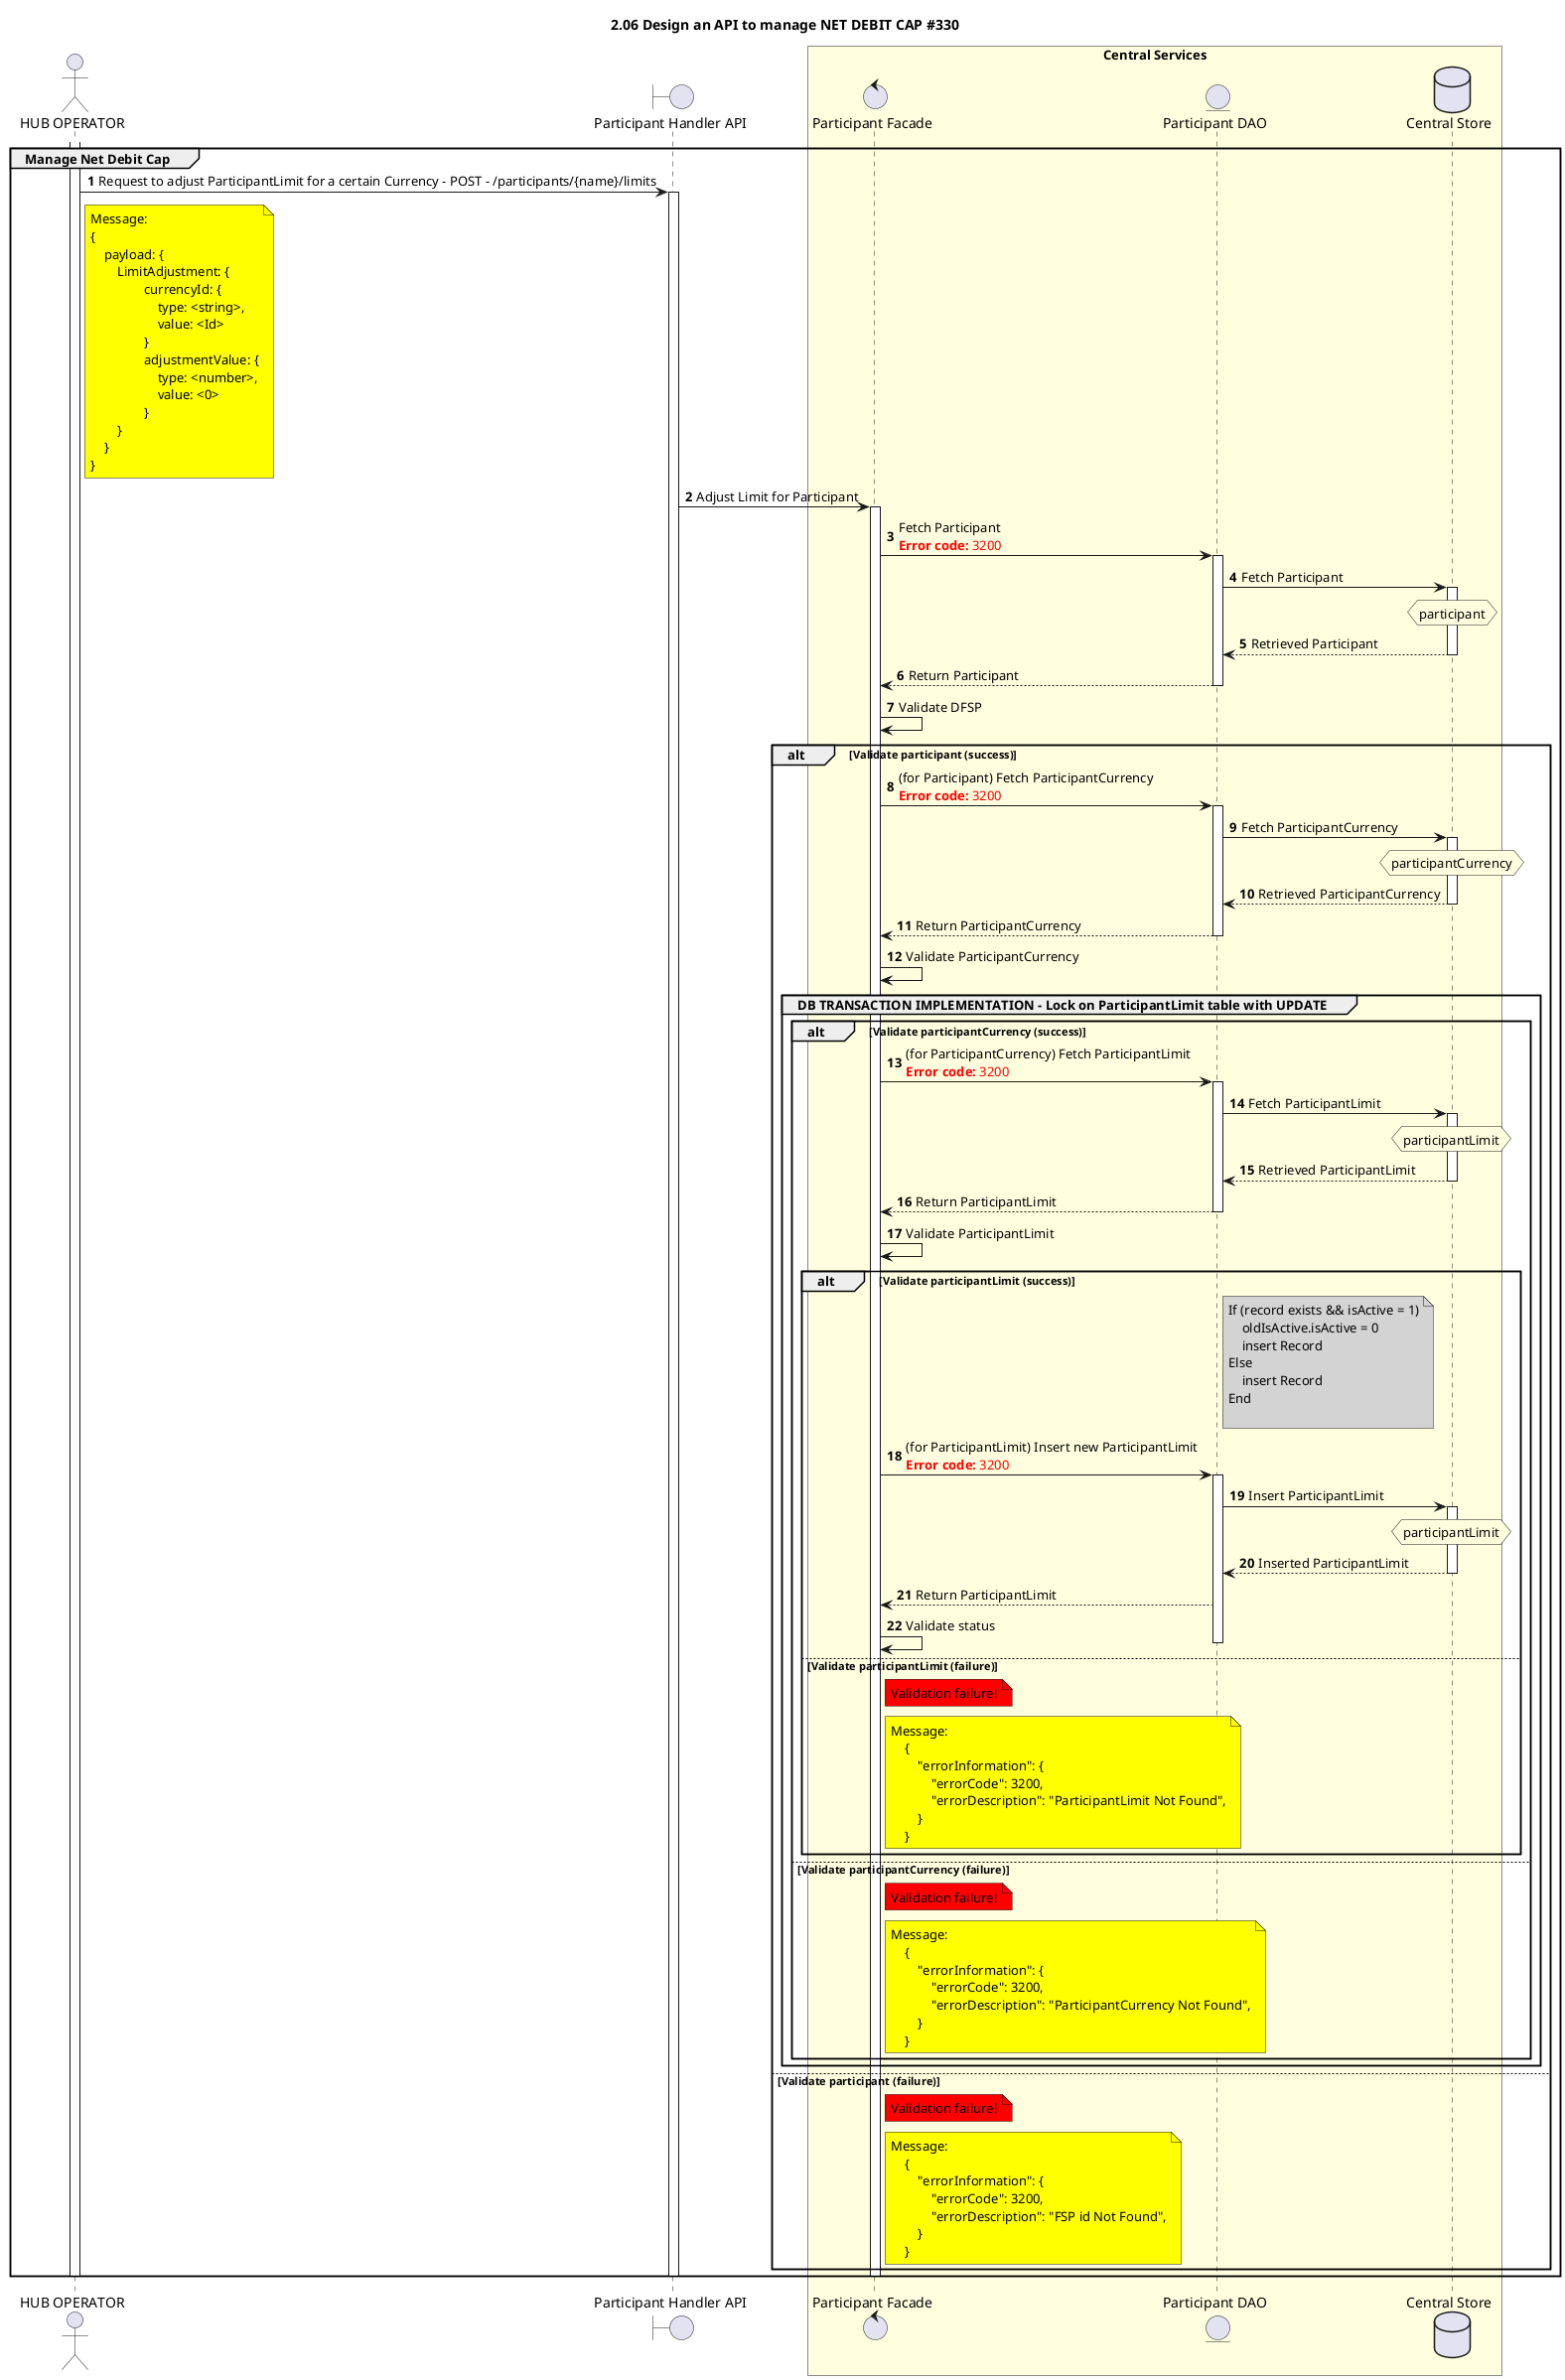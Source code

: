 @startuml
' declare title
title 2.06 Design an API to manage NET DEBIT CAP #330

autonumber

' declare actors
actor "HUB OPERATOR" as OPERATOR
boundary "Participant Handler API" as PartHAPI
control "Participant Facade" as PARTICIPANT_FACADE
entity "Participant DAO" as PARTICIPANT_DAO
database "Central Store" as DB

box "Central Services" #LightYellow
participant PARTICIPANT_FACADE
participant PARTICIPANT_DAO
participant DB
end box

' start flow

activate OPERATOR
group Manage Net Debit Cap
    OPERATOR -> PartHAPI: Request to adjust ParticipantLimit for a certain Currency - POST - /participants/{name}/limits
    note right of OPERATOR #yellow
        Message:
        {
            payload: {
                LimitAdjustment: {
                        currencyId: {
                            type: <string>,
                            value: <Id>
                        }
                        adjustmentValue: {
                            type: <number>,
                            value: <0>
                        }
                }
            }
        }
    end note

    activate PartHAPI
    PartHAPI -> PARTICIPANT_FACADE: Adjust Limit for Participant
    activate PARTICIPANT_FACADE
    PARTICIPANT_FACADE ->PARTICIPANT_DAO: Fetch Participant \n<color #FF0000><b>Error code:</b> 3200</color>
    activate PARTICIPANT_DAO
    PARTICIPANT_DAO -> DB: Fetch Participant
    activate DB
    hnote over DB #lightyellow
        participant
    end note
    DB --> PARTICIPANT_DAO: Retrieved Participant
    deactivate DB
    PARTICIPANT_DAO --> PARTICIPANT_FACADE: Return Participant
    deactivate PARTICIPANT_DAO
    PARTICIPANT_FACADE -> PARTICIPANT_FACADE: Validate DFSP
    alt Validate participant (success)
        PARTICIPANT_FACADE ->PARTICIPANT_DAO:  (for Participant) Fetch ParticipantCurrency \n<color #FF0000><b>Error code:</b> 3200</color>
        activate PARTICIPANT_DAO
        PARTICIPANT_DAO -> DB: Fetch ParticipantCurrency
        activate DB
        hnote over DB #lightyellow
            participantCurrency
        end note
        DB --> PARTICIPANT_DAO: Retrieved ParticipantCurrency
        deactivate DB
        PARTICIPANT_DAO --> PARTICIPANT_FACADE: Return ParticipantCurrency
        deactivate PARTICIPANT_DAO
        PARTICIPANT_FACADE->PARTICIPANT_FACADE: Validate ParticipantCurrency
        Group DB TRANSACTION IMPLEMENTATION - Lock on ParticipantLimit table with UPDATE
            alt Validate participantCurrency (success)
                PARTICIPANT_FACADE ->PARTICIPANT_DAO:  (for ParticipantCurrency) Fetch ParticipantLimit \n<color #FF0000><b>Error code:</b> 3200</color>
                activate PARTICIPANT_DAO
                PARTICIPANT_DAO -> DB: Fetch ParticipantLimit
                activate DB
                hnote over DB #lightyellow
                    participantLimit
                end note
                DB --> PARTICIPANT_DAO: Retrieved ParticipantLimit
                deactivate DB
                PARTICIPANT_DAO --> PARTICIPANT_FACADE: Return ParticipantLimit
                deactivate PARTICIPANT_DAO
                PARTICIPANT_FACADE -> PARTICIPANT_FACADE: Validate ParticipantLimit
                alt Validate participantLimit (success)
                    note right of PARTICIPANT_DAO #lightgrey
                        If (record exists && isActive = 1)
                            oldIsActive.isActive = 0
                            insert Record
                        Else
                            insert Record
                        End

                    end note

                    PARTICIPANT_FACADE ->PARTICIPANT_DAO:  (for ParticipantLimit) Insert new ParticipantLimit \n<color #FF0000><b>Error code:</b> 3200</color>

                    activate PARTICIPANT_DAO

                    PARTICIPANT_DAO -> DB: Insert ParticipantLimit
                    activate DB
                    hnote over DB #lightyellow
                        participantLimit
                    end note
                    DB --> PARTICIPANT_DAO: Inserted ParticipantLimit
                    deactivate DB
                    PARTICIPANT_DAO --> PARTICIPANT_FACADE: Return ParticipantLimit

                    PARTICIPANT_FACADE -> PARTICIPANT_FACADE: Validate status

                    deactivate PARTICIPANT_DAO
                else Validate participantLimit (failure)
                    note right of PARTICIPANT_FACADE #red: Validation failure!

                    note right of PARTICIPANT_FACADE #yellow
                        Message:
                            {
                                "errorInformation": {
                                    "errorCode": 3200,
                                    "errorDescription": "ParticipantLimit Not Found",
                                }
                            }
                    end note
                end
            else Validate participantCurrency (failure)
                note right of PARTICIPANT_FACADE #red: Validation failure!

                note right of PARTICIPANT_FACADE #yellow
                    Message:
                        {
                            "errorInformation": {
                                "errorCode": 3200,
                                "errorDescription": "ParticipantCurrency Not Found",
                            }
                        }
                end note
            end

            ' Release Lock on ParticipantLimit table
        End

    else Validate participant (failure)
        note right of PARTICIPANT_FACADE #red: Validation failure!

        note right of PARTICIPANT_FACADE #yellow
            Message:
                {
                    "errorInformation": {
                        "errorCode": 3200,
                        "errorDescription": "FSP id Not Found",
                    }
                }
        end note

    end

    deactivate PARTICIPANT_FACADE
    deactivate PartHAPI
    deactivate OPERATOR
end
@enduml